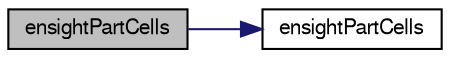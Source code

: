 digraph "ensightPartCells"
{
  bgcolor="transparent";
  edge [fontname="FreeSans",fontsize="10",labelfontname="FreeSans",labelfontsize="10"];
  node [fontname="FreeSans",fontsize="10",shape=record];
  rankdir="LR";
  Node7 [label="ensightPartCells",height=0.2,width=0.4,color="black", fillcolor="grey75", style="filled", fontcolor="black"];
  Node7 -> Node8 [color="midnightblue",fontsize="10",style="solid",fontname="FreeSans"];
  Node8 [label="ensightPartCells",height=0.2,width=0.4,color="black",URL="$a21314.html#a59cd285f3cac3ab5861b610ddd590b69",tooltip="Construct empty part with number and description. "];
}
